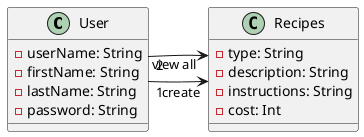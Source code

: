 @startuml
left to right direction

class User {
    -userName: String
    -firstName: String
    -lastName: String
    -password: String
}

class Recipes {
    -type: String
    -description: String
    -instructions: String
    -cost: Int
}

User "1" --> "create" Recipes
User "2" --> "view all " Recipes


@enduml

